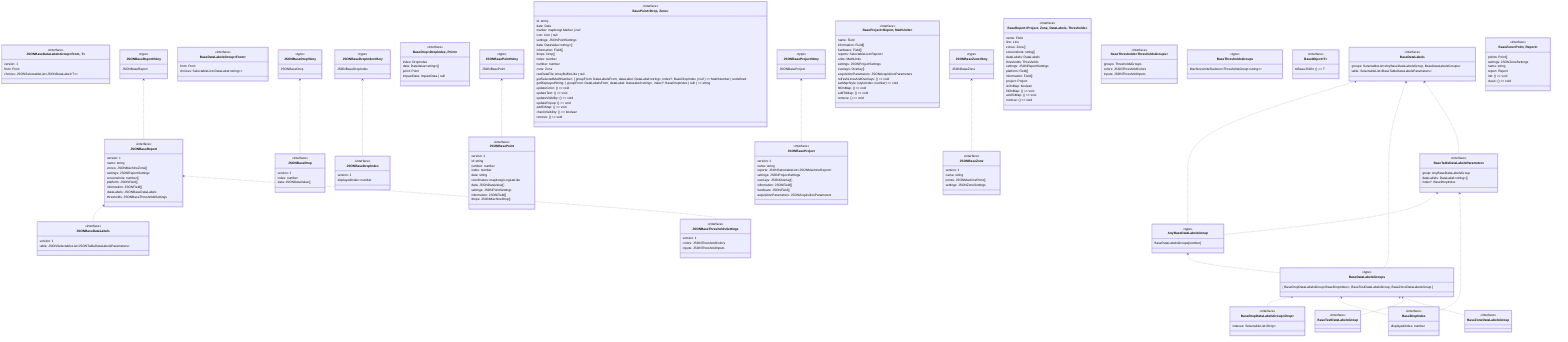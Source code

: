 classDiagram
class JSONBaseDataLabelsGroup~From, T~ {
  <<interface>>
  version: 1
  from: From
  choices: JSONSelectableList#60;JSONDataLabel#60;T#62;#62;
}



class JSONBaseDataLabels {
  <<interface>>
  version: 1
  table: JSONSelectableList#60;JSONTableDataLabelsParameters#62;
}



class BaseDataLabels {
  <<interface>>
  groups: SelectableList#60;AnyBaseDataLabelsGroup, BaseDataLabelsGroups#62;
  table: SelectableList#60;BaseTableDataLabelsParameters#62;
}
BaseDataLabels <.. AnyBaseDataLabelsGroup
BaseDataLabels <.. BaseDataLabelsGroups
BaseDataLabels <.. BaseTableDataLabelsParameters


class BaseDataLabelsGroups {
  <<type>>
  [   BaseDropDataLabelsGroup#60;BaseDropIndex#62;,   BaseTestDataLabelsGroup,   BaseZoneDataLabelsGroup ]
}
BaseDataLabelsGroups <.. BaseDropDataLabelsGroup~Drop~
BaseDataLabelsGroups <.. BaseDropIndex
BaseDataLabelsGroups <.. BaseTestDataLabelsGroup
BaseDataLabelsGroups <.. BaseZoneDataLabelsGroup


class AnyBaseDataLabelsGroup {
  <<type>>
  BaseDataLabelsGroups[number]
}
AnyBaseDataLabelsGroup <.. BaseDataLabelsGroups


class BaseDataLabelsGroup~From~ {
  <<interface>>
  from: From
  choices: SelectableList#60;DataLabel#60;string#62;#62;
}



class BaseDropDataLabelsGroup~Drop~ {
  <<interface>>
  indexes: SelectableList#60;Drop#62;
}



class BaseTestDataLabelsGroup {
  <<interface>>

}



class BaseZoneDataLabelsGroup {
  <<interface>>

}



class BaseTableDataLabelsParameters {
  <<interface>>
  group: AnyBaseDataLabelsGroup
  dataLabels: DataLabel#60;string#62;[]
  index?: BaseDropIndex
}
BaseTableDataLabelsParameters <.. AnyBaseDataLabelsGroup
BaseTableDataLabelsParameters <.. BaseDropIndex


class JSONBaseDropVAny {
  <<type>>
  JSONBaseDrop
}
JSONBaseDropVAny <.. JSONBaseDrop


class JSONBaseDrop {
  <<interface>>
  version: 1
  index: number
  data: JSONDataValue[]
}



class JSONBaseDropIndexVAny {
  <<type>>
  JSONBaseDropIndex
}
JSONBaseDropIndexVAny <.. JSONBaseDropIndex


class JSONBaseDropIndex {
  <<interface>>
  version: 1
  displayedIndex: number
}



class BaseDrop~DropIndex, Point~ {
  <<interface>>
  index: DropIndex
  data: DataValue#60;string#62;[]
  point: Point
  impactData: ImpactData | null
}



class BaseDropIndex {
  <<interface>>
  displayedIndex: number
}



class JSONBasePointVAny {
  <<type>>
  JSONBasePoint
}
JSONBasePointVAny <.. JSONBasePoint


class JSONBasePoint {
  <<interface>>
  version: 1
  id: string
  number: number
  index: number
  date: string
  coordinates: mapboxgl.LngLatLike
  data: JSONDataValue[]
  settings: JSONPointSettings
  information: JSONField[]
  drops: JSONMachineDrop[]
}



class BasePoint~Drop, Zone~ {
  <<interface>>
  id: string
  date: Date
  marker: mapboxgl.Marker | null
  icon: Icon | null
  settings: JSONPointSettings
  data: DataValue#60;string#62;[]
  information: Field[]
  drops: Drop[]
  index: number
  number: number
  zone: Zone
  rawDataFile: ArrayBufferLike | null
  getSelectedMathNumber: #40;     groupFrom: DataLabelsFrom,     dataLabel: DataLabel#60;string#62;,     index?: BaseDropIndex | null   #41; =#62; MathNumber | undefined
  getDisplayedString: #40;     groupFrom: DataLabelsFrom,     dataLabel: DataLabel#60;string#62;,     index?: BaseDropIndex | null   #41; =#62; string
  updateColor: #40;#41; =#62; void
  updateText: #40;#41; =#62; void
  updateVisibility: #40;#41; =#62; void
  updatePopup: #40;#41; =#62; void
  addToMap: #40;#41; =#62; void
  checkVisibility: #40;#41; =#62; boolean
  remove: #40;#41; =#62; void
}



class JSONBaseProjectVAny {
  <<type>>
  JSONBaseProject
}
JSONBaseProjectVAny <.. JSONBaseProject


class JSONBaseProject {
  <<interface>>
  version: 1
  name: string
  reports: JSONSelectableList#60;JSONMachineReport#62;
  settings: JSONProjectSettings
  overlays: JSONOverlay[]
  information: JSONField[]
  hardware: JSONField[]
  acquisitionParameters: JSONAcquisitionParameters
}



class BaseProject~Report, MathUnits~ {
  <<interface>>
  name: Field
  information: Field[]
  hardware: Field[]
  reports: SelectableList#60;Report#62;
  units: MathUnits
  settings: JSONProjectSettings
  overlays: Overlay[]
  acquisitionParameters: JSONAcquisitionParameters
  refreshLinesAndOverlays: #40;#41; =#62; void
  setMapStyle: #40;styleIndex: number#41; =#62; void
  fitOnMap: #40;#41; =#62; void
  addToMap: #40;#41; =#62; void
  remove: #40;#41; =#62; void
}



class JSONBaseReportVAny {
  <<type>>
  JSONBaseReport
}
JSONBaseReportVAny <.. JSONBaseReport


class JSONBaseReport {
  <<interface>>
  version: 1
  name: string
  zones: JSONMachineZone[]
  settings: JSONReportSettings
  screenshots: number[]
  platform: JSONField[]
  information: JSONField[]
  dataLabels: JSONBaseDataLabels
  thresholds: JSONBaseThresholdsSettings
}
JSONBaseReport <.. JSONBaseDataLabels
JSONBaseReport <.. JSONBaseThresholdsSettings


class JSONBaseThresholdsSettings {
  <<interface>>
  version: 1
  colors: JSONThresholdColors
  inputs: JSONThresholdInputs
}



class BaseReport~Project, Zone, DataLabels, Thresholds~ {
  <<interface>>
  name: Field
  line: Line
  zones: Zone[]
  screenshots: string[]
  dataLabels: DataLabels
  thresholds: Thresholds
  settings: JSONReportSettings
  platform: Field[]
  information: Field[]
  project: Project
  isOnMap: boolean
  fitOnMap: #40;#41; =#62; void
  addToMap: #40;#41; =#62; void
  remove: #40;#41; =#62; void
}



class BaseThresholds~ThresholdsGroups~ {
  <<interface>>
  groups: ThresholdsGroups
  colors: JSONThresholdColors
  inputs: JSONThresholdInputs
}



class BaseThresholdsGroups {
  <<type>>
  MachineUnitsSkeleton#60;ThresholdsGroup#60;string#62;#62;
}



class BaseObject~T~ {
  <<interface>>
  toBaseJSON: #40;#41; =#62; T
}



class JSONBaseZoneVAny {
  <<type>>
  JSONBaseZone
}
JSONBaseZoneVAny <.. JSONBaseZone


class JSONBaseZone {
  <<interface>>
  version: 1
  name: string
  points: JSONMachinePoint[]
  settings: JSONZoneSettings
}



class BaseZone~Point, Report~ {
  <<interface>>
  points: Point[]
  settings: JSONZoneSettings
  name: string
  report: Report
  init: #40;#41; =#62; void
  clean: #40;#41; =#62; void
}